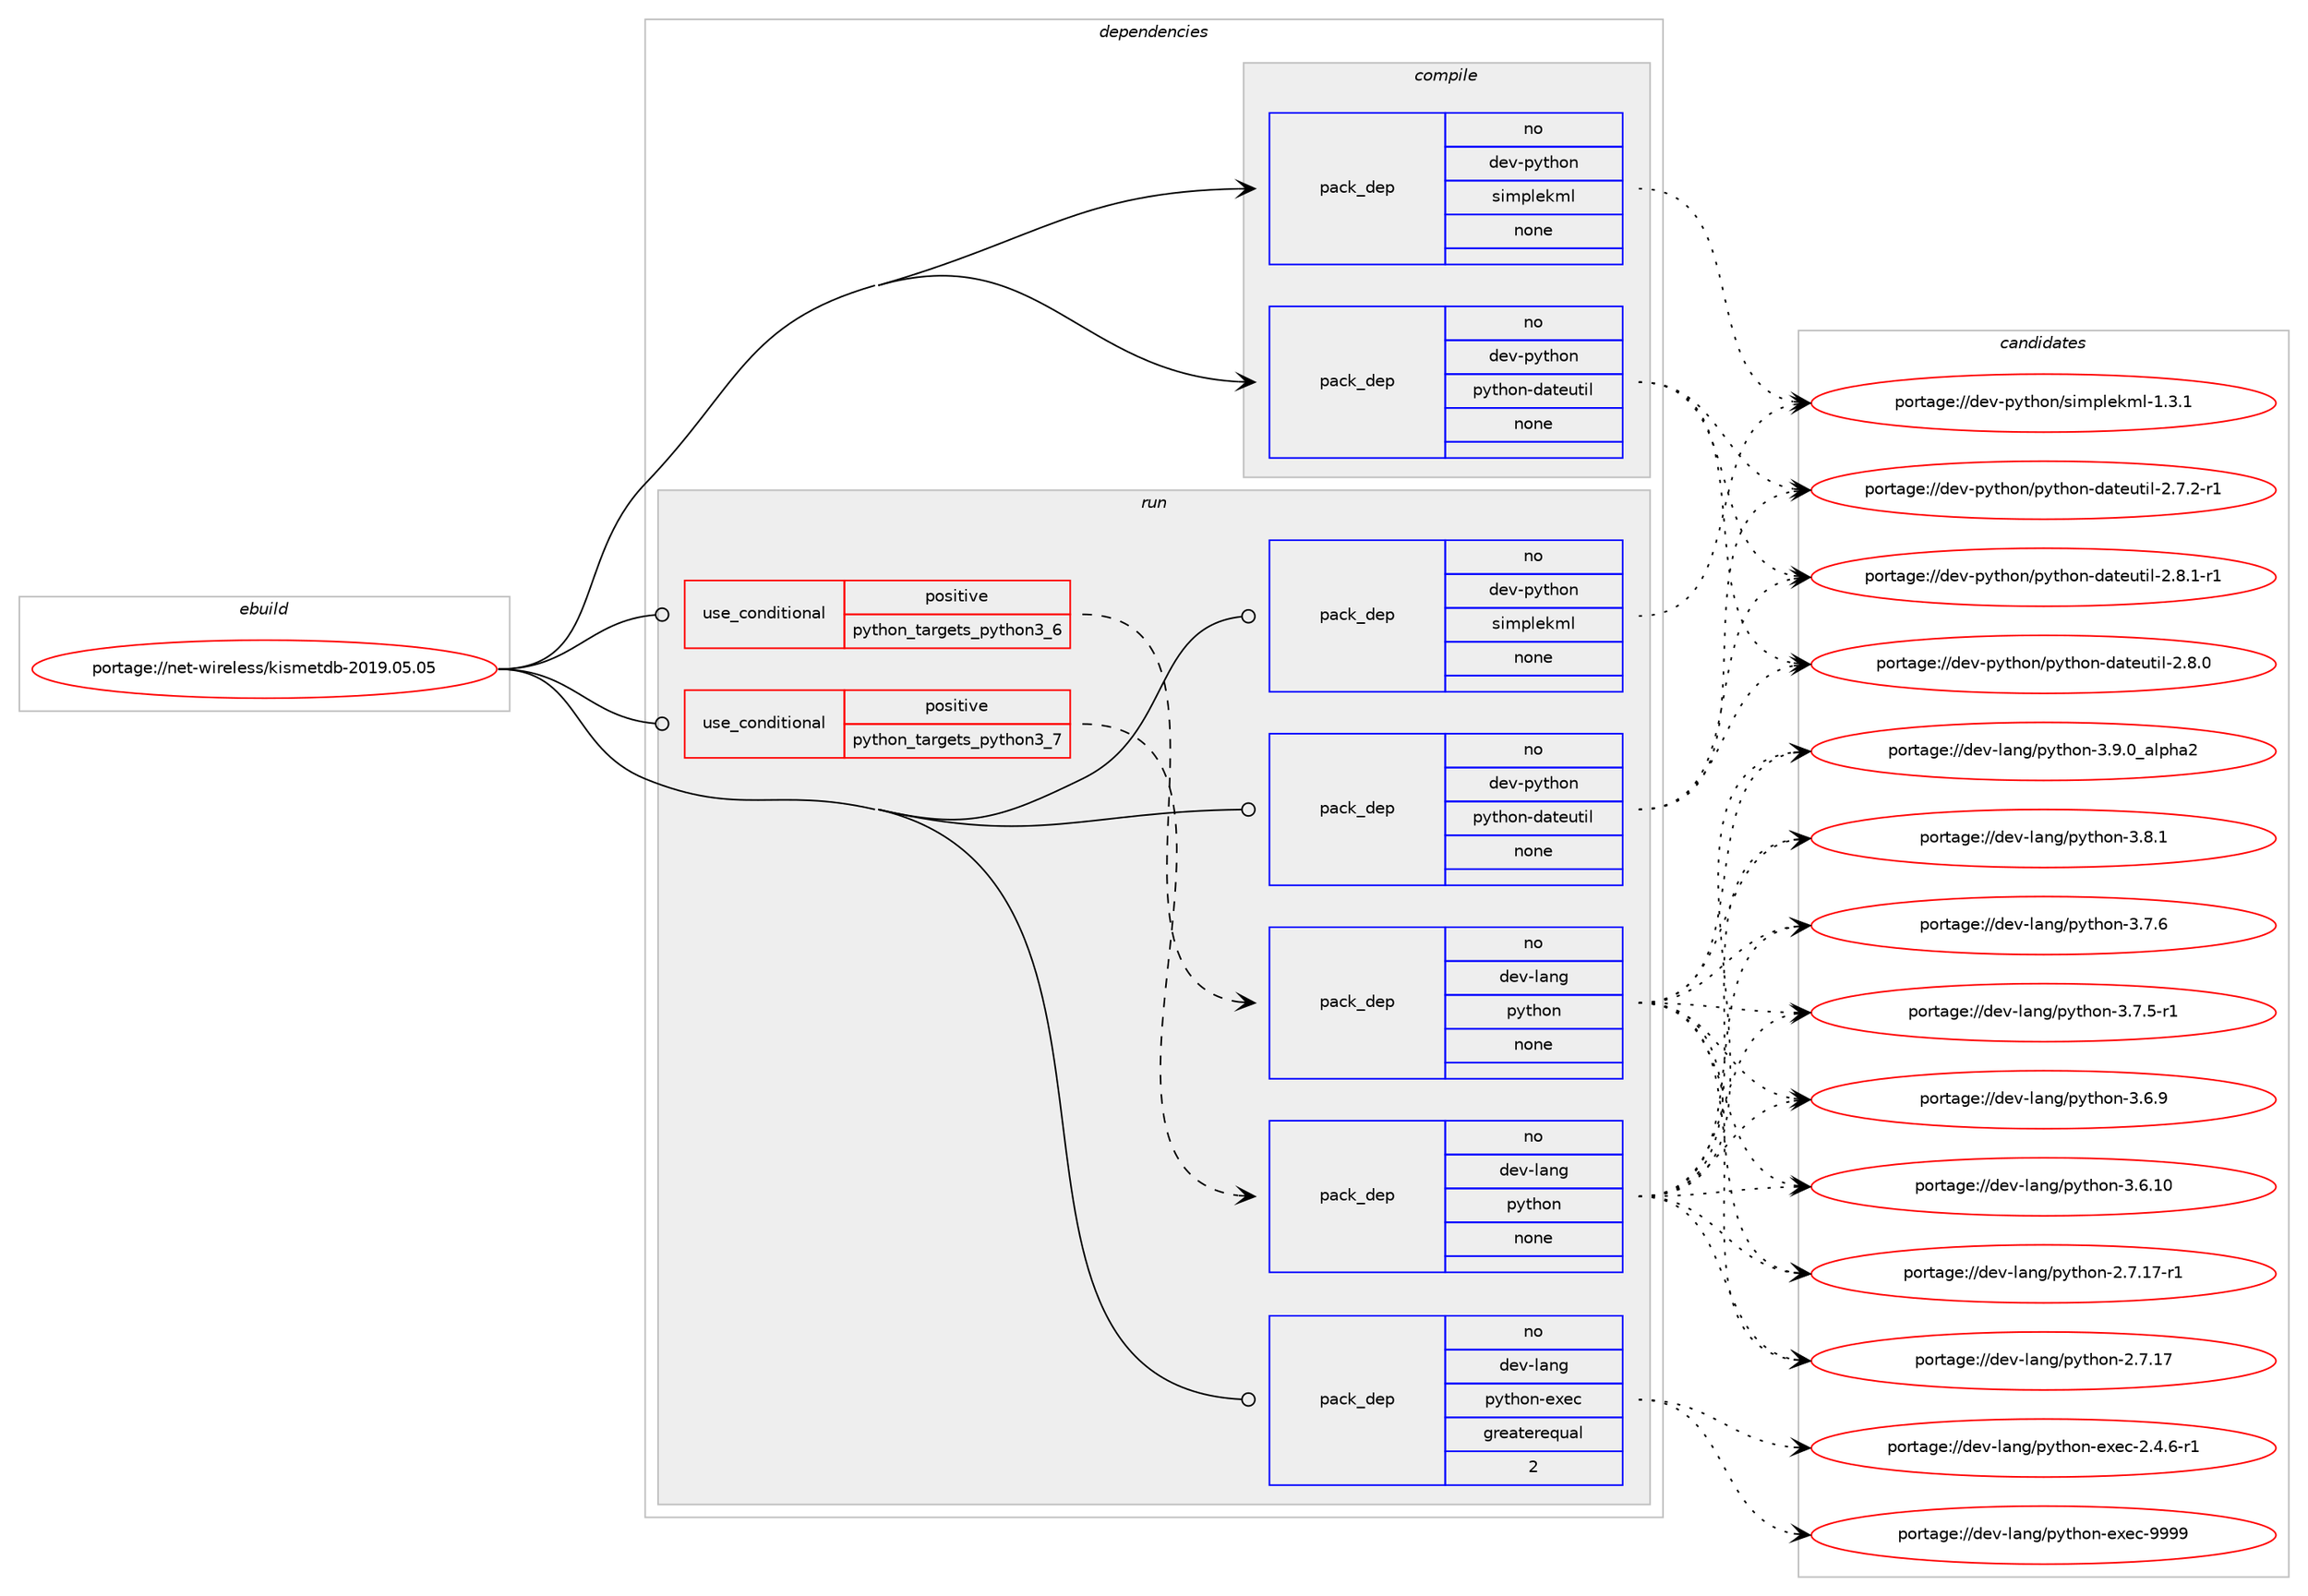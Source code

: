 digraph prolog {

# *************
# Graph options
# *************

newrank=true;
concentrate=true;
compound=true;
graph [rankdir=LR,fontname=Helvetica,fontsize=10,ranksep=1.5];#, ranksep=2.5, nodesep=0.2];
edge  [arrowhead=vee];
node  [fontname=Helvetica,fontsize=10];

# **********
# The ebuild
# **********

subgraph cluster_leftcol {
color=gray;
rank=same;
label=<<i>ebuild</i>>;
id [label="portage://net-wireless/kismetdb-2019.05.05", color=red, width=4, href="../net-wireless/kismetdb-2019.05.05.svg"];
}

# ****************
# The dependencies
# ****************

subgraph cluster_midcol {
color=gray;
label=<<i>dependencies</i>>;
subgraph cluster_compile {
fillcolor="#eeeeee";
style=filled;
label=<<i>compile</i>>;
subgraph pack83914 {
dependency106531 [label=<<TABLE BORDER="0" CELLBORDER="1" CELLSPACING="0" CELLPADDING="4" WIDTH="220"><TR><TD ROWSPAN="6" CELLPADDING="30">pack_dep</TD></TR><TR><TD WIDTH="110">no</TD></TR><TR><TD>dev-python</TD></TR><TR><TD>python-dateutil</TD></TR><TR><TD>none</TD></TR><TR><TD></TD></TR></TABLE>>, shape=none, color=blue];
}
id:e -> dependency106531:w [weight=20,style="solid",arrowhead="vee"];
subgraph pack83915 {
dependency106532 [label=<<TABLE BORDER="0" CELLBORDER="1" CELLSPACING="0" CELLPADDING="4" WIDTH="220"><TR><TD ROWSPAN="6" CELLPADDING="30">pack_dep</TD></TR><TR><TD WIDTH="110">no</TD></TR><TR><TD>dev-python</TD></TR><TR><TD>simplekml</TD></TR><TR><TD>none</TD></TR><TR><TD></TD></TR></TABLE>>, shape=none, color=blue];
}
id:e -> dependency106532:w [weight=20,style="solid",arrowhead="vee"];
}
subgraph cluster_compileandrun {
fillcolor="#eeeeee";
style=filled;
label=<<i>compile and run</i>>;
}
subgraph cluster_run {
fillcolor="#eeeeee";
style=filled;
label=<<i>run</i>>;
subgraph cond20834 {
dependency106533 [label=<<TABLE BORDER="0" CELLBORDER="1" CELLSPACING="0" CELLPADDING="4"><TR><TD ROWSPAN="3" CELLPADDING="10">use_conditional</TD></TR><TR><TD>positive</TD></TR><TR><TD>python_targets_python3_6</TD></TR></TABLE>>, shape=none, color=red];
subgraph pack83916 {
dependency106534 [label=<<TABLE BORDER="0" CELLBORDER="1" CELLSPACING="0" CELLPADDING="4" WIDTH="220"><TR><TD ROWSPAN="6" CELLPADDING="30">pack_dep</TD></TR><TR><TD WIDTH="110">no</TD></TR><TR><TD>dev-lang</TD></TR><TR><TD>python</TD></TR><TR><TD>none</TD></TR><TR><TD></TD></TR></TABLE>>, shape=none, color=blue];
}
dependency106533:e -> dependency106534:w [weight=20,style="dashed",arrowhead="vee"];
}
id:e -> dependency106533:w [weight=20,style="solid",arrowhead="odot"];
subgraph cond20835 {
dependency106535 [label=<<TABLE BORDER="0" CELLBORDER="1" CELLSPACING="0" CELLPADDING="4"><TR><TD ROWSPAN="3" CELLPADDING="10">use_conditional</TD></TR><TR><TD>positive</TD></TR><TR><TD>python_targets_python3_7</TD></TR></TABLE>>, shape=none, color=red];
subgraph pack83917 {
dependency106536 [label=<<TABLE BORDER="0" CELLBORDER="1" CELLSPACING="0" CELLPADDING="4" WIDTH="220"><TR><TD ROWSPAN="6" CELLPADDING="30">pack_dep</TD></TR><TR><TD WIDTH="110">no</TD></TR><TR><TD>dev-lang</TD></TR><TR><TD>python</TD></TR><TR><TD>none</TD></TR><TR><TD></TD></TR></TABLE>>, shape=none, color=blue];
}
dependency106535:e -> dependency106536:w [weight=20,style="dashed",arrowhead="vee"];
}
id:e -> dependency106535:w [weight=20,style="solid",arrowhead="odot"];
subgraph pack83918 {
dependency106537 [label=<<TABLE BORDER="0" CELLBORDER="1" CELLSPACING="0" CELLPADDING="4" WIDTH="220"><TR><TD ROWSPAN="6" CELLPADDING="30">pack_dep</TD></TR><TR><TD WIDTH="110">no</TD></TR><TR><TD>dev-lang</TD></TR><TR><TD>python-exec</TD></TR><TR><TD>greaterequal</TD></TR><TR><TD>2</TD></TR></TABLE>>, shape=none, color=blue];
}
id:e -> dependency106537:w [weight=20,style="solid",arrowhead="odot"];
subgraph pack83919 {
dependency106538 [label=<<TABLE BORDER="0" CELLBORDER="1" CELLSPACING="0" CELLPADDING="4" WIDTH="220"><TR><TD ROWSPAN="6" CELLPADDING="30">pack_dep</TD></TR><TR><TD WIDTH="110">no</TD></TR><TR><TD>dev-python</TD></TR><TR><TD>python-dateutil</TD></TR><TR><TD>none</TD></TR><TR><TD></TD></TR></TABLE>>, shape=none, color=blue];
}
id:e -> dependency106538:w [weight=20,style="solid",arrowhead="odot"];
subgraph pack83920 {
dependency106539 [label=<<TABLE BORDER="0" CELLBORDER="1" CELLSPACING="0" CELLPADDING="4" WIDTH="220"><TR><TD ROWSPAN="6" CELLPADDING="30">pack_dep</TD></TR><TR><TD WIDTH="110">no</TD></TR><TR><TD>dev-python</TD></TR><TR><TD>simplekml</TD></TR><TR><TD>none</TD></TR><TR><TD></TD></TR></TABLE>>, shape=none, color=blue];
}
id:e -> dependency106539:w [weight=20,style="solid",arrowhead="odot"];
}
}

# **************
# The candidates
# **************

subgraph cluster_choices {
rank=same;
color=gray;
label=<<i>candidates</i>>;

subgraph choice83914 {
color=black;
nodesep=1;
choice100101118451121211161041111104711212111610411111045100971161011171161051084550465646494511449 [label="portage://dev-python/python-dateutil-2.8.1-r1", color=red, width=4,href="../dev-python/python-dateutil-2.8.1-r1.svg"];
choice10010111845112121116104111110471121211161041111104510097116101117116105108455046564648 [label="portage://dev-python/python-dateutil-2.8.0", color=red, width=4,href="../dev-python/python-dateutil-2.8.0.svg"];
choice100101118451121211161041111104711212111610411111045100971161011171161051084550465546504511449 [label="portage://dev-python/python-dateutil-2.7.2-r1", color=red, width=4,href="../dev-python/python-dateutil-2.7.2-r1.svg"];
dependency106531:e -> choice100101118451121211161041111104711212111610411111045100971161011171161051084550465646494511449:w [style=dotted,weight="100"];
dependency106531:e -> choice10010111845112121116104111110471121211161041111104510097116101117116105108455046564648:w [style=dotted,weight="100"];
dependency106531:e -> choice100101118451121211161041111104711212111610411111045100971161011171161051084550465546504511449:w [style=dotted,weight="100"];
}
subgraph choice83915 {
color=black;
nodesep=1;
choice1001011184511212111610411111047115105109112108101107109108454946514649 [label="portage://dev-python/simplekml-1.3.1", color=red, width=4,href="../dev-python/simplekml-1.3.1.svg"];
dependency106532:e -> choice1001011184511212111610411111047115105109112108101107109108454946514649:w [style=dotted,weight="100"];
}
subgraph choice83916 {
color=black;
nodesep=1;
choice10010111845108971101034711212111610411111045514657464895971081121049750 [label="portage://dev-lang/python-3.9.0_alpha2", color=red, width=4,href="../dev-lang/python-3.9.0_alpha2.svg"];
choice100101118451089711010347112121116104111110455146564649 [label="portage://dev-lang/python-3.8.1", color=red, width=4,href="../dev-lang/python-3.8.1.svg"];
choice100101118451089711010347112121116104111110455146554654 [label="portage://dev-lang/python-3.7.6", color=red, width=4,href="../dev-lang/python-3.7.6.svg"];
choice1001011184510897110103471121211161041111104551465546534511449 [label="portage://dev-lang/python-3.7.5-r1", color=red, width=4,href="../dev-lang/python-3.7.5-r1.svg"];
choice100101118451089711010347112121116104111110455146544657 [label="portage://dev-lang/python-3.6.9", color=red, width=4,href="../dev-lang/python-3.6.9.svg"];
choice10010111845108971101034711212111610411111045514654464948 [label="portage://dev-lang/python-3.6.10", color=red, width=4,href="../dev-lang/python-3.6.10.svg"];
choice100101118451089711010347112121116104111110455046554649554511449 [label="portage://dev-lang/python-2.7.17-r1", color=red, width=4,href="../dev-lang/python-2.7.17-r1.svg"];
choice10010111845108971101034711212111610411111045504655464955 [label="portage://dev-lang/python-2.7.17", color=red, width=4,href="../dev-lang/python-2.7.17.svg"];
dependency106534:e -> choice10010111845108971101034711212111610411111045514657464895971081121049750:w [style=dotted,weight="100"];
dependency106534:e -> choice100101118451089711010347112121116104111110455146564649:w [style=dotted,weight="100"];
dependency106534:e -> choice100101118451089711010347112121116104111110455146554654:w [style=dotted,weight="100"];
dependency106534:e -> choice1001011184510897110103471121211161041111104551465546534511449:w [style=dotted,weight="100"];
dependency106534:e -> choice100101118451089711010347112121116104111110455146544657:w [style=dotted,weight="100"];
dependency106534:e -> choice10010111845108971101034711212111610411111045514654464948:w [style=dotted,weight="100"];
dependency106534:e -> choice100101118451089711010347112121116104111110455046554649554511449:w [style=dotted,weight="100"];
dependency106534:e -> choice10010111845108971101034711212111610411111045504655464955:w [style=dotted,weight="100"];
}
subgraph choice83917 {
color=black;
nodesep=1;
choice10010111845108971101034711212111610411111045514657464895971081121049750 [label="portage://dev-lang/python-3.9.0_alpha2", color=red, width=4,href="../dev-lang/python-3.9.0_alpha2.svg"];
choice100101118451089711010347112121116104111110455146564649 [label="portage://dev-lang/python-3.8.1", color=red, width=4,href="../dev-lang/python-3.8.1.svg"];
choice100101118451089711010347112121116104111110455146554654 [label="portage://dev-lang/python-3.7.6", color=red, width=4,href="../dev-lang/python-3.7.6.svg"];
choice1001011184510897110103471121211161041111104551465546534511449 [label="portage://dev-lang/python-3.7.5-r1", color=red, width=4,href="../dev-lang/python-3.7.5-r1.svg"];
choice100101118451089711010347112121116104111110455146544657 [label="portage://dev-lang/python-3.6.9", color=red, width=4,href="../dev-lang/python-3.6.9.svg"];
choice10010111845108971101034711212111610411111045514654464948 [label="portage://dev-lang/python-3.6.10", color=red, width=4,href="../dev-lang/python-3.6.10.svg"];
choice100101118451089711010347112121116104111110455046554649554511449 [label="portage://dev-lang/python-2.7.17-r1", color=red, width=4,href="../dev-lang/python-2.7.17-r1.svg"];
choice10010111845108971101034711212111610411111045504655464955 [label="portage://dev-lang/python-2.7.17", color=red, width=4,href="../dev-lang/python-2.7.17.svg"];
dependency106536:e -> choice10010111845108971101034711212111610411111045514657464895971081121049750:w [style=dotted,weight="100"];
dependency106536:e -> choice100101118451089711010347112121116104111110455146564649:w [style=dotted,weight="100"];
dependency106536:e -> choice100101118451089711010347112121116104111110455146554654:w [style=dotted,weight="100"];
dependency106536:e -> choice1001011184510897110103471121211161041111104551465546534511449:w [style=dotted,weight="100"];
dependency106536:e -> choice100101118451089711010347112121116104111110455146544657:w [style=dotted,weight="100"];
dependency106536:e -> choice10010111845108971101034711212111610411111045514654464948:w [style=dotted,weight="100"];
dependency106536:e -> choice100101118451089711010347112121116104111110455046554649554511449:w [style=dotted,weight="100"];
dependency106536:e -> choice10010111845108971101034711212111610411111045504655464955:w [style=dotted,weight="100"];
}
subgraph choice83918 {
color=black;
nodesep=1;
choice10010111845108971101034711212111610411111045101120101994557575757 [label="portage://dev-lang/python-exec-9999", color=red, width=4,href="../dev-lang/python-exec-9999.svg"];
choice10010111845108971101034711212111610411111045101120101994550465246544511449 [label="portage://dev-lang/python-exec-2.4.6-r1", color=red, width=4,href="../dev-lang/python-exec-2.4.6-r1.svg"];
dependency106537:e -> choice10010111845108971101034711212111610411111045101120101994557575757:w [style=dotted,weight="100"];
dependency106537:e -> choice10010111845108971101034711212111610411111045101120101994550465246544511449:w [style=dotted,weight="100"];
}
subgraph choice83919 {
color=black;
nodesep=1;
choice100101118451121211161041111104711212111610411111045100971161011171161051084550465646494511449 [label="portage://dev-python/python-dateutil-2.8.1-r1", color=red, width=4,href="../dev-python/python-dateutil-2.8.1-r1.svg"];
choice10010111845112121116104111110471121211161041111104510097116101117116105108455046564648 [label="portage://dev-python/python-dateutil-2.8.0", color=red, width=4,href="../dev-python/python-dateutil-2.8.0.svg"];
choice100101118451121211161041111104711212111610411111045100971161011171161051084550465546504511449 [label="portage://dev-python/python-dateutil-2.7.2-r1", color=red, width=4,href="../dev-python/python-dateutil-2.7.2-r1.svg"];
dependency106538:e -> choice100101118451121211161041111104711212111610411111045100971161011171161051084550465646494511449:w [style=dotted,weight="100"];
dependency106538:e -> choice10010111845112121116104111110471121211161041111104510097116101117116105108455046564648:w [style=dotted,weight="100"];
dependency106538:e -> choice100101118451121211161041111104711212111610411111045100971161011171161051084550465546504511449:w [style=dotted,weight="100"];
}
subgraph choice83920 {
color=black;
nodesep=1;
choice1001011184511212111610411111047115105109112108101107109108454946514649 [label="portage://dev-python/simplekml-1.3.1", color=red, width=4,href="../dev-python/simplekml-1.3.1.svg"];
dependency106539:e -> choice1001011184511212111610411111047115105109112108101107109108454946514649:w [style=dotted,weight="100"];
}
}

}
